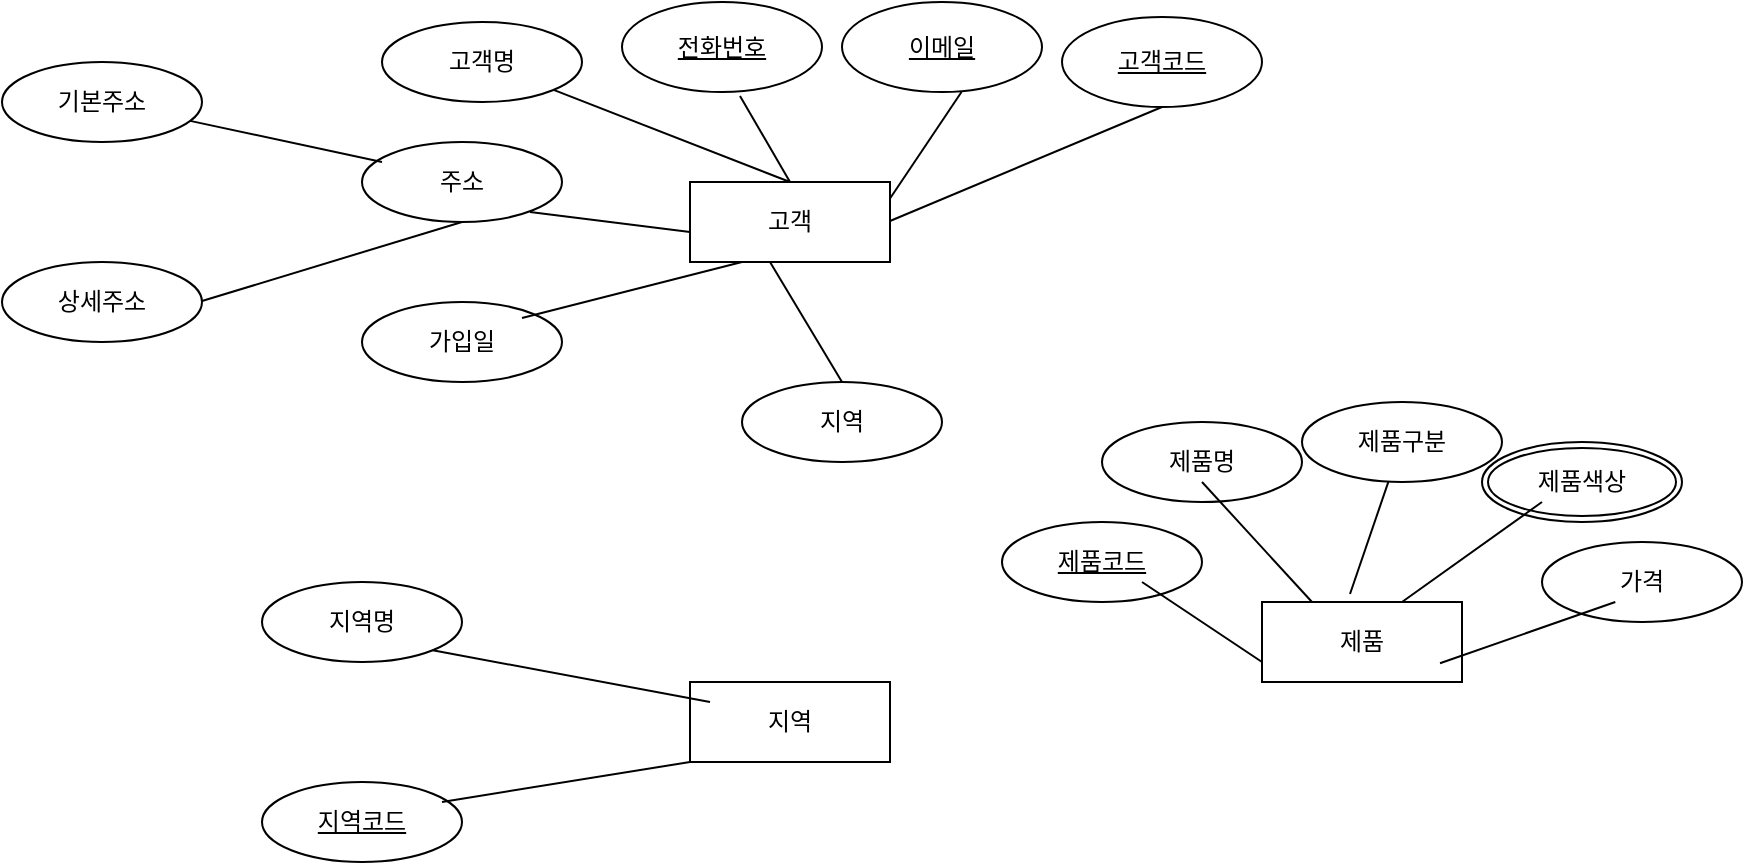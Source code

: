 <mxfile version="23.0.2" type="github">
  <diagram name="페이지-1" id="CWy5i0QQjxy458KxRu6v">
    <mxGraphModel dx="1026" dy="650" grid="1" gridSize="10" guides="1" tooltips="1" connect="1" arrows="1" fold="1" page="1" pageScale="1" pageWidth="827" pageHeight="1169" math="0" shadow="0">
      <root>
        <mxCell id="0" />
        <mxCell id="1" parent="0" />
        <mxCell id="4rN0HfoYX45G8c_FHVc5-1" value="고객" style="whiteSpace=wrap;html=1;align=center;" vertex="1" parent="1">
          <mxGeometry x="364" y="700" width="100" height="40" as="geometry" />
        </mxCell>
        <mxCell id="4rN0HfoYX45G8c_FHVc5-2" value="고객명" style="ellipse;whiteSpace=wrap;html=1;align=center;" vertex="1" parent="1">
          <mxGeometry x="210" y="620" width="100" height="40" as="geometry" />
        </mxCell>
        <mxCell id="4rN0HfoYX45G8c_FHVc5-5" value="" style="endArrow=none;html=1;rounded=0;entryX=0.5;entryY=0;entryDx=0;entryDy=0;" edge="1" parent="1" source="4rN0HfoYX45G8c_FHVc5-2" target="4rN0HfoYX45G8c_FHVc5-1">
          <mxGeometry relative="1" as="geometry">
            <mxPoint x="330" y="720" as="sourcePoint" />
            <mxPoint x="490" y="720" as="targetPoint" />
          </mxGeometry>
        </mxCell>
        <mxCell id="4rN0HfoYX45G8c_FHVc5-6" value="전화번호" style="ellipse;whiteSpace=wrap;html=1;align=center;fontStyle=4;" vertex="1" parent="1">
          <mxGeometry x="330" y="610" width="100" height="45" as="geometry" />
        </mxCell>
        <mxCell id="4rN0HfoYX45G8c_FHVc5-9" value="" style="endArrow=none;html=1;rounded=0;entryX=0.59;entryY=1.044;entryDx=0;entryDy=0;entryPerimeter=0;exitX=0.5;exitY=0;exitDx=0;exitDy=0;" edge="1" parent="1" source="4rN0HfoYX45G8c_FHVc5-1" target="4rN0HfoYX45G8c_FHVc5-6">
          <mxGeometry relative="1" as="geometry">
            <mxPoint x="330" y="720" as="sourcePoint" />
            <mxPoint x="490" y="720" as="targetPoint" />
          </mxGeometry>
        </mxCell>
        <mxCell id="4rN0HfoYX45G8c_FHVc5-12" value="이메일" style="ellipse;whiteSpace=wrap;html=1;align=center;fontStyle=4;" vertex="1" parent="1">
          <mxGeometry x="440" y="610" width="100" height="45" as="geometry" />
        </mxCell>
        <mxCell id="4rN0HfoYX45G8c_FHVc5-15" value="고객코드" style="ellipse;whiteSpace=wrap;html=1;align=center;fontStyle=4;" vertex="1" parent="1">
          <mxGeometry x="550" y="617.5" width="100" height="45" as="geometry" />
        </mxCell>
        <mxCell id="4rN0HfoYX45G8c_FHVc5-17" value="" style="endArrow=none;html=1;rounded=0;" edge="1" parent="1">
          <mxGeometry relative="1" as="geometry">
            <mxPoint x="464" y="708.23" as="sourcePoint" />
            <mxPoint x="499.75" y="655" as="targetPoint" />
          </mxGeometry>
        </mxCell>
        <mxCell id="4rN0HfoYX45G8c_FHVc5-18" value="" style="endArrow=none;html=1;rounded=0;entryX=0.5;entryY=1;entryDx=0;entryDy=0;" edge="1" parent="1" target="4rN0HfoYX45G8c_FHVc5-15">
          <mxGeometry relative="1" as="geometry">
            <mxPoint x="464" y="719.5" as="sourcePoint" />
            <mxPoint x="624" y="719.5" as="targetPoint" />
          </mxGeometry>
        </mxCell>
        <mxCell id="4rN0HfoYX45G8c_FHVc5-19" value="주소" style="ellipse;whiteSpace=wrap;html=1;align=center;" vertex="1" parent="1">
          <mxGeometry x="200" y="680" width="100" height="40" as="geometry" />
        </mxCell>
        <mxCell id="4rN0HfoYX45G8c_FHVc5-20" value="" style="endArrow=none;html=1;rounded=0;" edge="1" parent="1">
          <mxGeometry relative="1" as="geometry">
            <mxPoint x="284" y="715" as="sourcePoint" />
            <mxPoint x="364" y="725" as="targetPoint" />
          </mxGeometry>
        </mxCell>
        <mxCell id="4rN0HfoYX45G8c_FHVc5-21" value="기본주소" style="ellipse;whiteSpace=wrap;html=1;align=center;" vertex="1" parent="1">
          <mxGeometry x="20" y="640" width="100" height="40" as="geometry" />
        </mxCell>
        <mxCell id="4rN0HfoYX45G8c_FHVc5-22" value="상세주소" style="ellipse;whiteSpace=wrap;html=1;align=center;" vertex="1" parent="1">
          <mxGeometry x="20" y="740" width="100" height="40" as="geometry" />
        </mxCell>
        <mxCell id="4rN0HfoYX45G8c_FHVc5-26" value="" style="endArrow=none;html=1;rounded=0;" edge="1" parent="1" source="4rN0HfoYX45G8c_FHVc5-21">
          <mxGeometry relative="1" as="geometry">
            <mxPoint x="130" y="670" as="sourcePoint" />
            <mxPoint x="210" y="690" as="targetPoint" />
          </mxGeometry>
        </mxCell>
        <mxCell id="4rN0HfoYX45G8c_FHVc5-27" value="" style="endArrow=none;html=1;rounded=0;entryX=0.5;entryY=1;entryDx=0;entryDy=0;" edge="1" parent="1" target="4rN0HfoYX45G8c_FHVc5-19">
          <mxGeometry relative="1" as="geometry">
            <mxPoint x="120" y="759.5" as="sourcePoint" />
            <mxPoint x="280" y="759.5" as="targetPoint" />
          </mxGeometry>
        </mxCell>
        <mxCell id="4rN0HfoYX45G8c_FHVc5-28" value="가입일" style="ellipse;whiteSpace=wrap;html=1;align=center;" vertex="1" parent="1">
          <mxGeometry x="200" y="760" width="100" height="40" as="geometry" />
        </mxCell>
        <mxCell id="4rN0HfoYX45G8c_FHVc5-30" value="" style="endArrow=none;html=1;rounded=0;exitX=1;exitY=0.5;exitDx=0;exitDy=0;" edge="1" parent="1">
          <mxGeometry relative="1" as="geometry">
            <mxPoint x="280" y="768" as="sourcePoint" />
            <mxPoint x="390" y="740" as="targetPoint" />
          </mxGeometry>
        </mxCell>
        <mxCell id="4rN0HfoYX45G8c_FHVc5-31" value="지역" style="ellipse;whiteSpace=wrap;html=1;align=center;" vertex="1" parent="1">
          <mxGeometry x="390" y="800" width="100" height="40" as="geometry" />
        </mxCell>
        <mxCell id="4rN0HfoYX45G8c_FHVc5-34" value="" style="endArrow=none;html=1;rounded=0;entryX=0.5;entryY=0;entryDx=0;entryDy=0;exitX=0.4;exitY=1;exitDx=0;exitDy=0;exitPerimeter=0;" edge="1" parent="1" source="4rN0HfoYX45G8c_FHVc5-1" target="4rN0HfoYX45G8c_FHVc5-31">
          <mxGeometry relative="1" as="geometry">
            <mxPoint x="330" y="760" as="sourcePoint" />
            <mxPoint x="490" y="760" as="targetPoint" />
          </mxGeometry>
        </mxCell>
        <mxCell id="4rN0HfoYX45G8c_FHVc5-35" value="지역" style="whiteSpace=wrap;html=1;align=center;" vertex="1" parent="1">
          <mxGeometry x="364" y="950" width="100" height="40" as="geometry" />
        </mxCell>
        <mxCell id="4rN0HfoYX45G8c_FHVc5-36" value="지역명" style="ellipse;whiteSpace=wrap;html=1;align=center;" vertex="1" parent="1">
          <mxGeometry x="150" y="900" width="100" height="40" as="geometry" />
        </mxCell>
        <mxCell id="4rN0HfoYX45G8c_FHVc5-38" value="지역코드" style="ellipse;whiteSpace=wrap;html=1;align=center;fontStyle=4;" vertex="1" parent="1">
          <mxGeometry x="150" y="1000" width="100" height="40" as="geometry" />
        </mxCell>
        <mxCell id="4rN0HfoYX45G8c_FHVc5-39" value="" style="endArrow=none;html=1;rounded=0;entryX=0;entryY=0.25;entryDx=0;entryDy=0;exitX=1;exitY=1;exitDx=0;exitDy=0;" edge="1" parent="1" source="4rN0HfoYX45G8c_FHVc5-36">
          <mxGeometry relative="1" as="geometry">
            <mxPoint x="250" y="930" as="sourcePoint" />
            <mxPoint x="374" y="960" as="targetPoint" />
          </mxGeometry>
        </mxCell>
        <mxCell id="4rN0HfoYX45G8c_FHVc5-40" value="" style="endArrow=none;html=1;rounded=0;entryX=0;entryY=1;entryDx=0;entryDy=0;" edge="1" parent="1" target="4rN0HfoYX45G8c_FHVc5-35">
          <mxGeometry relative="1" as="geometry">
            <mxPoint x="240" y="1010" as="sourcePoint" />
            <mxPoint x="400" y="980" as="targetPoint" />
          </mxGeometry>
        </mxCell>
        <mxCell id="4rN0HfoYX45G8c_FHVc5-41" value="제품" style="whiteSpace=wrap;html=1;align=center;" vertex="1" parent="1">
          <mxGeometry x="650" y="910" width="100" height="40" as="geometry" />
        </mxCell>
        <mxCell id="4rN0HfoYX45G8c_FHVc5-42" value="제품코드" style="ellipse;whiteSpace=wrap;html=1;align=center;fontStyle=4;" vertex="1" parent="1">
          <mxGeometry x="520" y="870" width="100" height="40" as="geometry" />
        </mxCell>
        <mxCell id="4rN0HfoYX45G8c_FHVc5-43" value="제품명" style="ellipse;whiteSpace=wrap;html=1;align=center;" vertex="1" parent="1">
          <mxGeometry x="570" y="820" width="100" height="40" as="geometry" />
        </mxCell>
        <mxCell id="4rN0HfoYX45G8c_FHVc5-44" value="제품구분" style="ellipse;whiteSpace=wrap;html=1;align=center;" vertex="1" parent="1">
          <mxGeometry x="670" y="810" width="100" height="40" as="geometry" />
        </mxCell>
        <mxCell id="4rN0HfoYX45G8c_FHVc5-46" value="제품색상" style="ellipse;shape=doubleEllipse;margin=3;whiteSpace=wrap;html=1;align=center;" vertex="1" parent="1">
          <mxGeometry x="760" y="830" width="100" height="40" as="geometry" />
        </mxCell>
        <mxCell id="4rN0HfoYX45G8c_FHVc5-47" value="가격" style="ellipse;whiteSpace=wrap;html=1;align=center;" vertex="1" parent="1">
          <mxGeometry x="790" y="880" width="100" height="40" as="geometry" />
        </mxCell>
        <mxCell id="4rN0HfoYX45G8c_FHVc5-48" value="" style="endArrow=none;html=1;rounded=0;entryX=0;entryY=0.75;entryDx=0;entryDy=0;" edge="1" parent="1" target="4rN0HfoYX45G8c_FHVc5-41">
          <mxGeometry relative="1" as="geometry">
            <mxPoint x="590" y="900" as="sourcePoint" />
            <mxPoint x="670" y="970" as="targetPoint" />
          </mxGeometry>
        </mxCell>
        <mxCell id="4rN0HfoYX45G8c_FHVc5-49" value="" style="endArrow=none;html=1;rounded=0;entryX=0.25;entryY=0;entryDx=0;entryDy=0;" edge="1" parent="1" target="4rN0HfoYX45G8c_FHVc5-41">
          <mxGeometry relative="1" as="geometry">
            <mxPoint x="620" y="850" as="sourcePoint" />
            <mxPoint x="705" y="880" as="targetPoint" />
          </mxGeometry>
        </mxCell>
        <mxCell id="4rN0HfoYX45G8c_FHVc5-50" value="" style="endArrow=none;html=1;rounded=0;exitX=0.44;exitY=-0.1;exitDx=0;exitDy=0;exitPerimeter=0;" edge="1" parent="1" source="4rN0HfoYX45G8c_FHVc5-41" target="4rN0HfoYX45G8c_FHVc5-44">
          <mxGeometry relative="1" as="geometry">
            <mxPoint x="700" y="890" as="sourcePoint" />
            <mxPoint x="710" y="860" as="targetPoint" />
          </mxGeometry>
        </mxCell>
        <mxCell id="4rN0HfoYX45G8c_FHVc5-51" value="" style="endArrow=none;html=1;rounded=0;" edge="1" parent="1">
          <mxGeometry relative="1" as="geometry">
            <mxPoint x="720" y="910" as="sourcePoint" />
            <mxPoint x="790" y="860" as="targetPoint" />
          </mxGeometry>
        </mxCell>
        <mxCell id="4rN0HfoYX45G8c_FHVc5-52" value="" style="endArrow=none;html=1;rounded=0;entryX=0;entryY=1;entryDx=0;entryDy=0;" edge="1" parent="1">
          <mxGeometry relative="1" as="geometry">
            <mxPoint x="739" y="940.61" as="sourcePoint" />
            <mxPoint x="826.645" y="910.002" as="targetPoint" />
          </mxGeometry>
        </mxCell>
      </root>
    </mxGraphModel>
  </diagram>
</mxfile>
